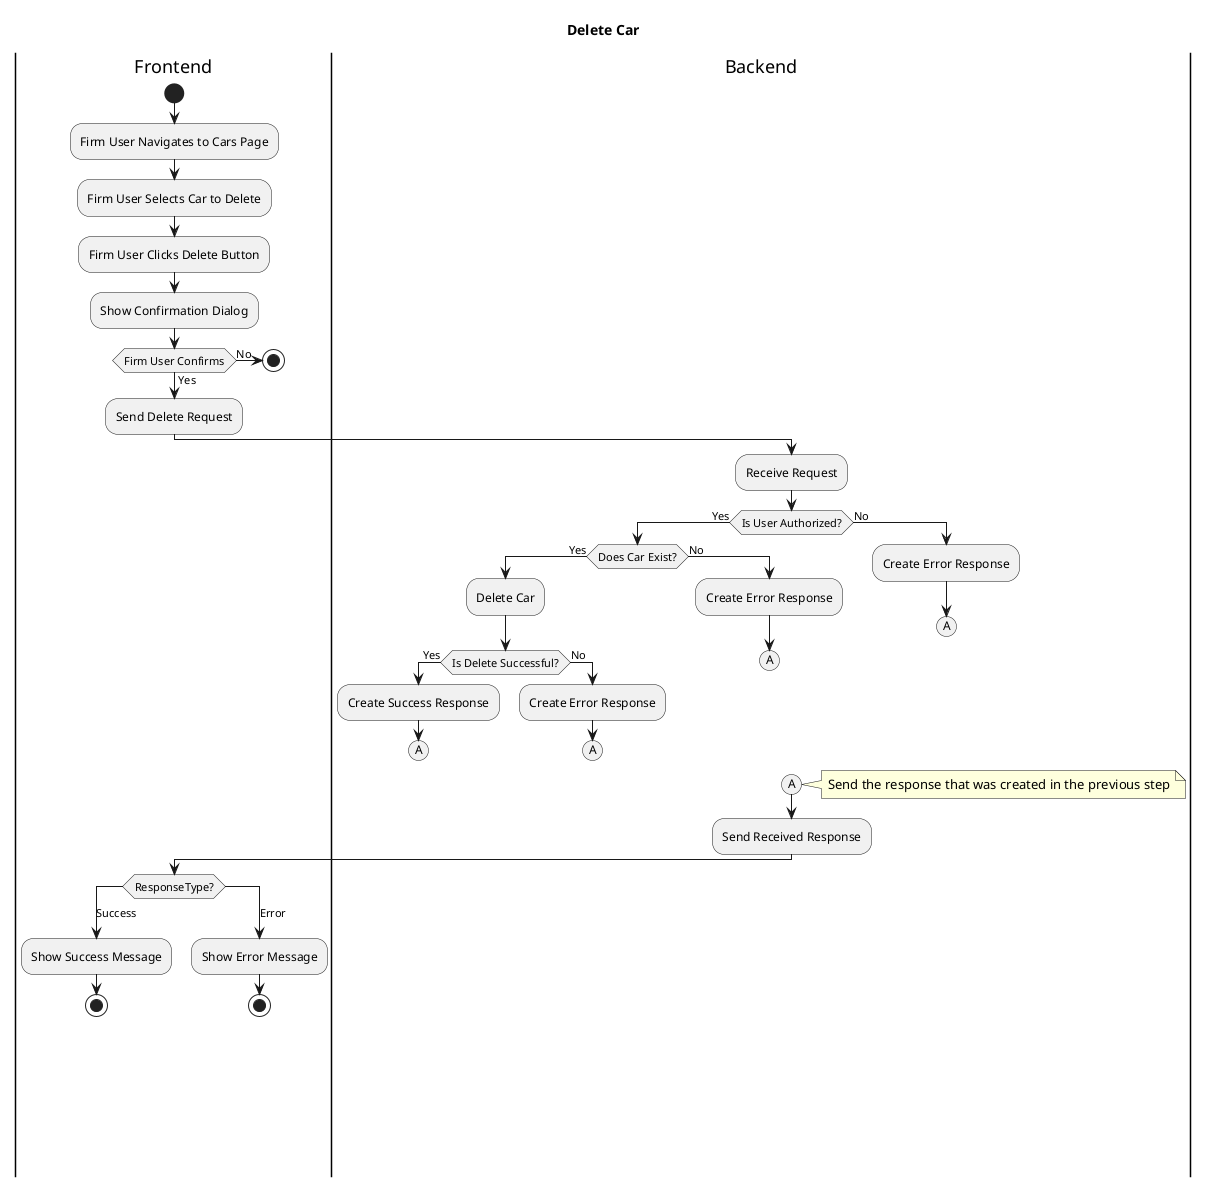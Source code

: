 @startuml
'https://plantuml.com/activity-diagram-beta
title Delete Car

|Frontend|
start

:Firm User Navigates to Cars Page;
:Firm User Selects Car to Delete;
:Firm User Clicks Delete Button;
:Show Confirmation Dialog;

if (Firm User Confirms) then (Yes)
    :Send Delete Request;

    |Backend|

    :Receive Request;

    if (Is User Authorized?) then (Yes)
        if (Does Car Exist?) then (Yes)
            :Delete Car;

            if (Is Delete Successful?) then (Yes)
                :Create Success Response;
                (A)
                detach
            else (No)
                :Create Error Response;
                (A)
                detach
            endif
        else (No)
            :Create Error Response;
            (A)
            detach
        endif
    else (No)
        :Create Error Response;
        (A)
        detach
    endif

    (A)

    note right
        Send the response that was created in the previous step
    end note

    :Send Received Response;

    |Frontend|

    switch (ResponseType?)
    case (Success)
        :Show Success Message;
        stop
    case (Error)
        :Show Error Message;
        stop
    endswitch

else (No)
    |Frontend|
stop

endif

@enduml
